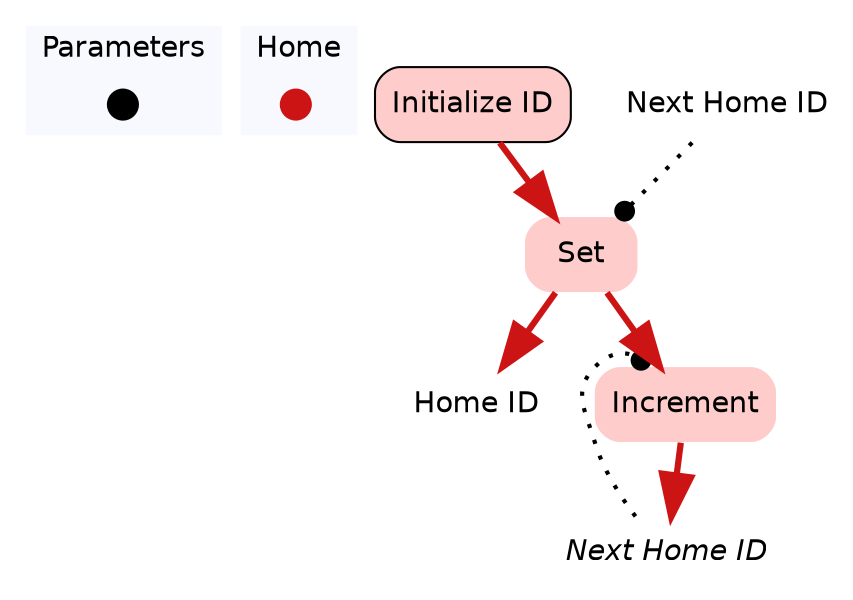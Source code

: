 digraph initializeID {

	subgraph clustercontextKey {
		fontname=Helvetica;
		label="Parameters";
		style="filled";
		fillcolor=ghostwhite;
		color=white;
		labeljust=l;
		contextOverview [style=filled,shape=point,fixedsize=true,width=.2,height=.2,fontcolor=white,color="black",label=""];
	}
	subgraph clusterhomeKey {
		fontname=Helvetica;
		nodesep=0.1;
		style="filled";
		fillcolor=ghostwhite;
		label="Home";
		color=white;
		labeljust=l;
		initializeIDOverview [fontname=Helvetica,style=filled,shape=point,fixedsize=true,width=.2,height=.2,fontcolor=white,color="0.0, 0.9 , 0.8",label="",URL="home__Overview.svg"];

	}
		homehomeID [shape=none,fontsize=14,style="filled",fontname=Helvetica,color=none,fillcolor=white,label="Home ID"];
		spatialResourcesnextHomeID [shape=none,fontsize=14,style="filled",fontname=Helvetica,color=none,fillcolor=white,label=<<i>Next Home ID</i>>];

//subgraph clusterinitializeID {
	//style=filled;
	//color=white;
	//fillcolor="0.0, 0.0, 0.98";
		initializeID [shape=box,style="rounded,filled",fontname=Helvetica,color=black,fillcolor="0.0, 0.2, 1.0",label="Initialize ID",URL="home_initializeID.svg"];
	initializeID ->  setHomeIDToNextHomeID [color="0.0, 0.9 , 0.8",penwidth=3.0,arrowsize=2.0];
	setHomeIDToNextHomeID ->  homehomeID [color="0.0, 0.9 , 0.8",penwidth=3.0,arrowsize=2.0];

		setHomeIDToNextHomeID [shape=none,style="rounded,filled",fontname=Helvetica,color="0.0, 0.2, 1.0",label="Set"];
	setHomeIDToNextHomeID ->  incrementNextHomeID [color="0.0, 0.9 , 0.8",penwidth=3.0,arrowsize=2.0];
		incrementNextHomeID [shape=none,style="rounded,filled",fontname=Helvetica,color="0.0, 0.2, 1.0",label="Increment"];
			incrementNextHomeID ->  spatialResourcesnextHomeID [color="0.0, 0.9 , 0.8",penwidth=3.0,arrowsize=2.0];
//}

		importabcsetHomeIDToNextHomeIDspatialResourcesnextHomeID [fontname=Helvetica,shape=none,label="Next Home ID"];
		importabcsetHomeIDToNextHomeIDspatialResourcesnextHomeID -> setHomeIDToNextHomeID:"ne" [style=dotted,arrowhead=dot,color=black,penwidth=2.0];
		spatialResourcesnextHomeID -> incrementNextHomeID:nw [style=dotted,arrowhead=dot,color=black,penwidth=2.0];
}
